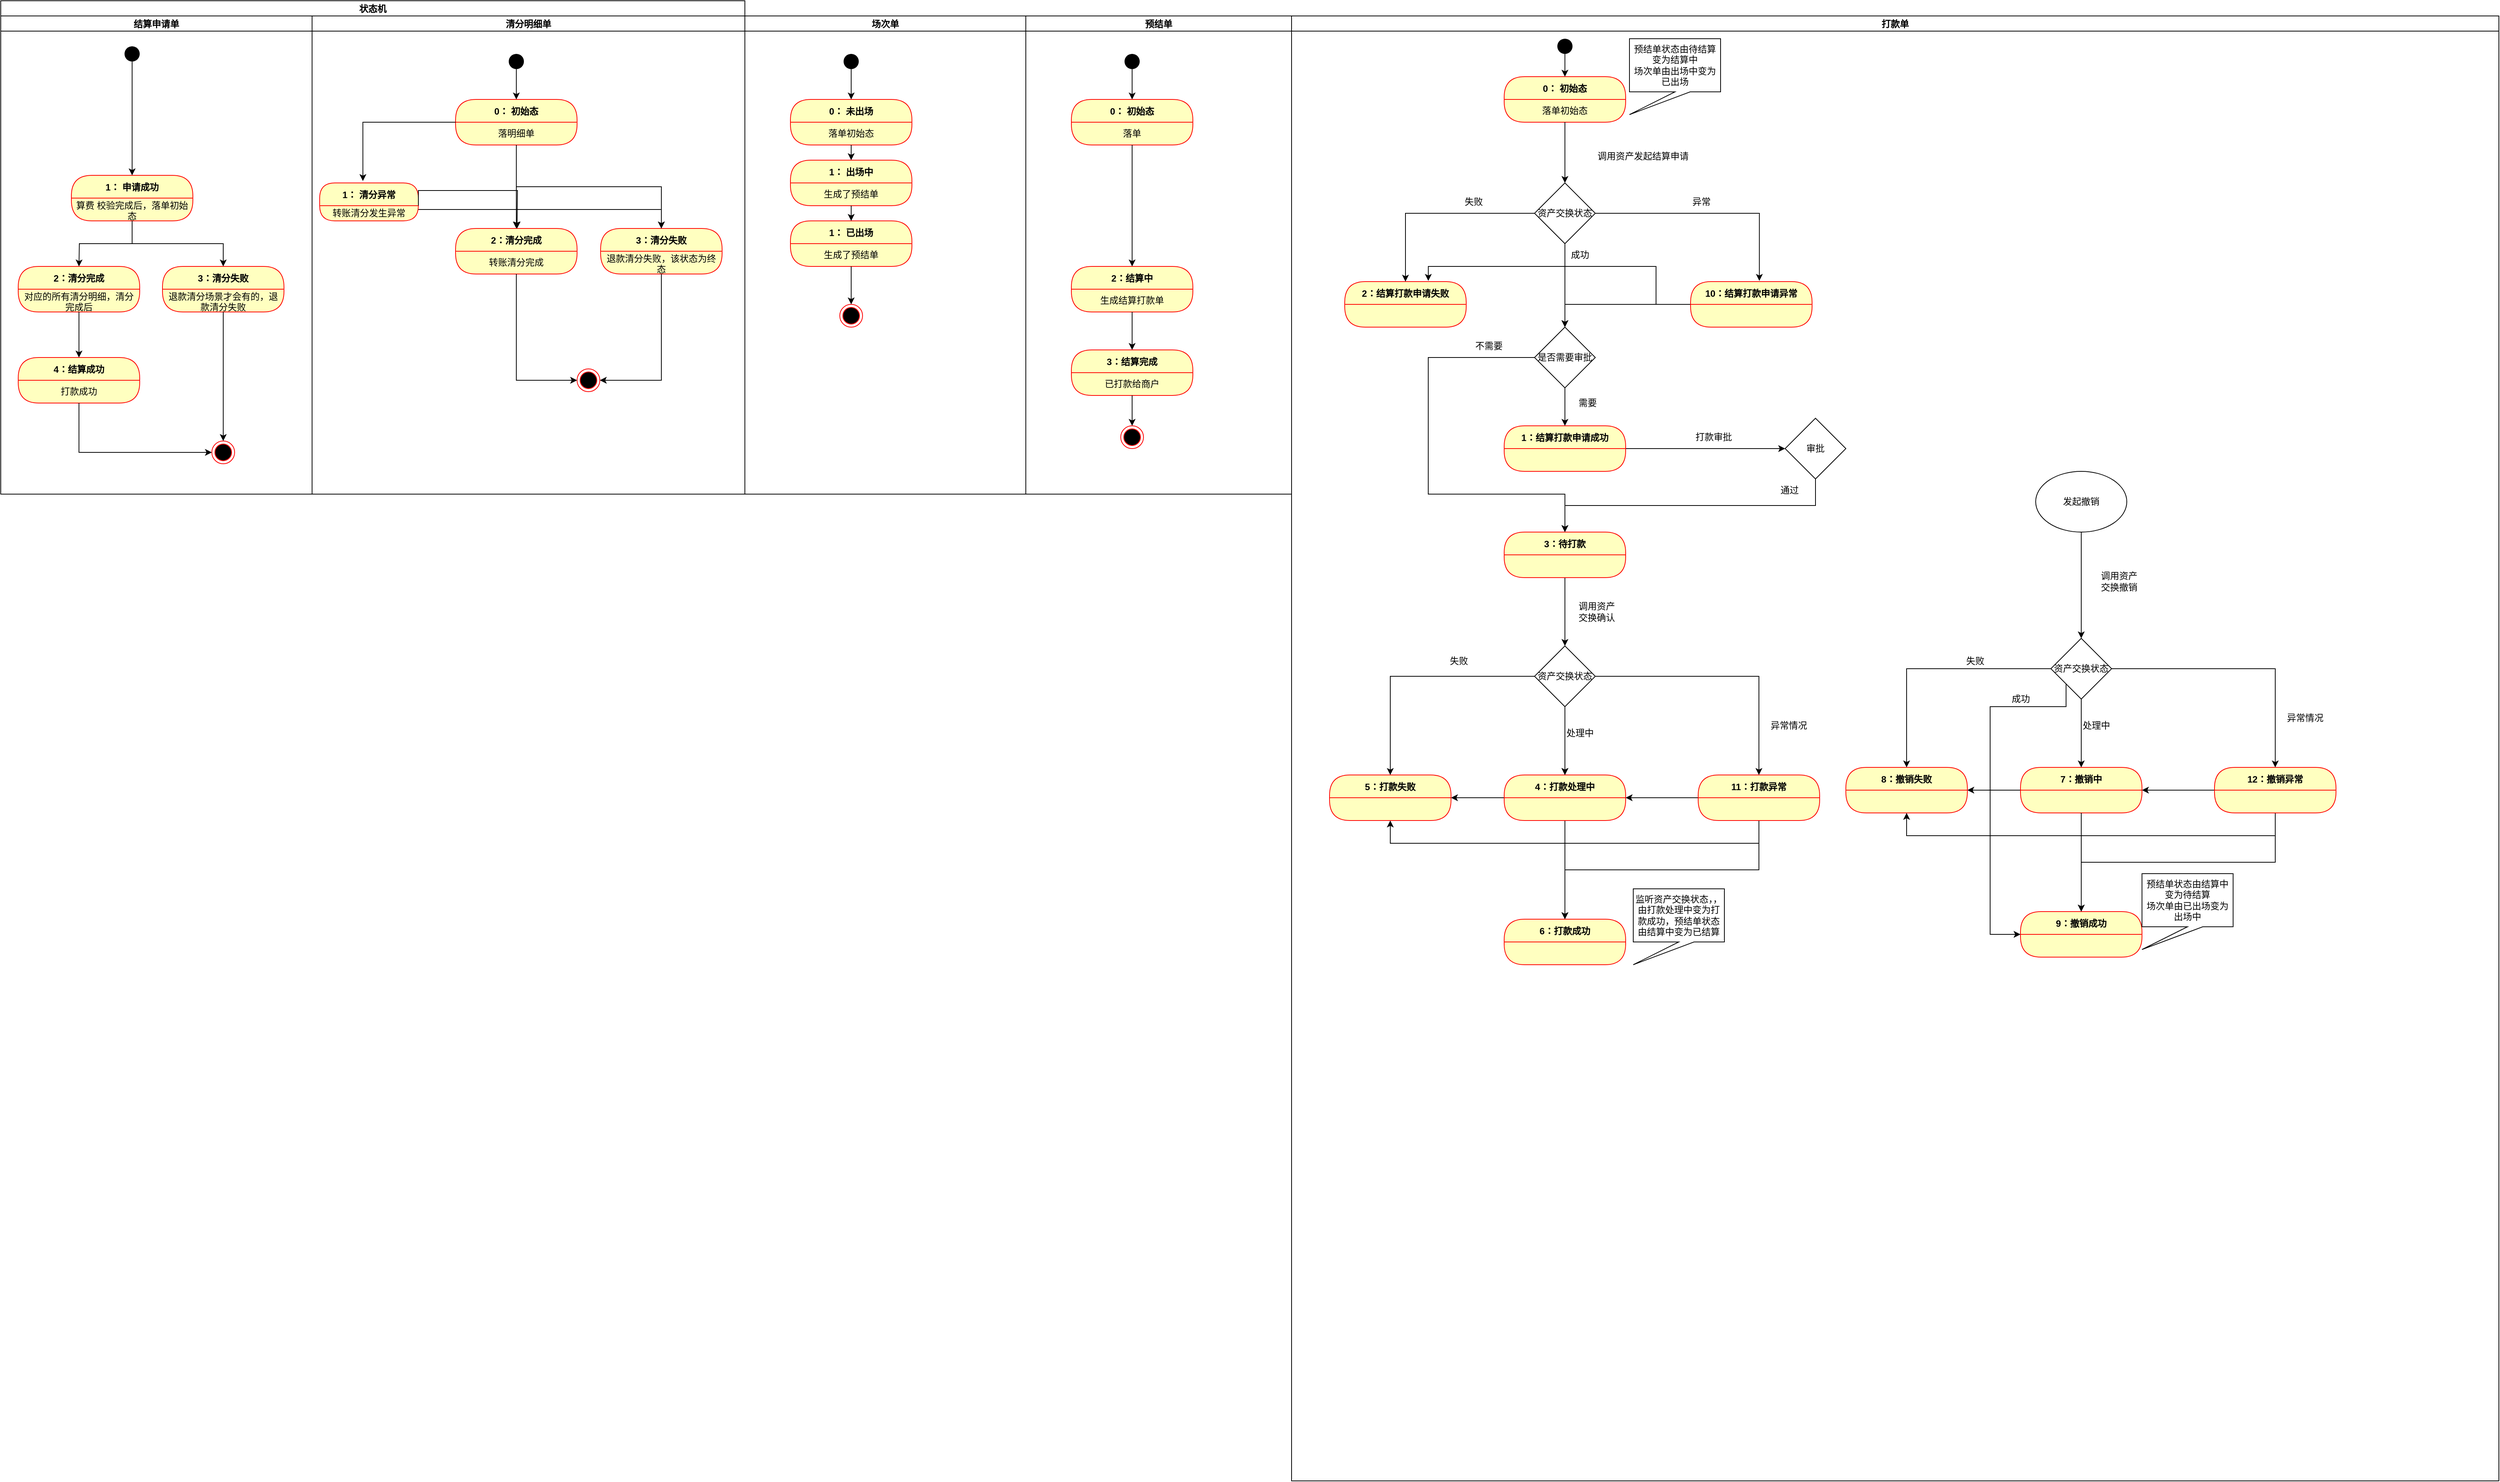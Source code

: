 <mxfile version="15.9.6" type="github">
  <diagram id="C5RBs43oDa-KdzZeNtuy" name="Page-1">
    <mxGraphModel dx="1662" dy="796" grid="1" gridSize="10" guides="1" tooltips="1" connect="1" arrows="1" fold="1" page="1" pageScale="1" pageWidth="827" pageHeight="1169" math="0" shadow="0">
      <root>
        <mxCell id="WIyWlLk6GJQsqaUBKTNV-0" />
        <mxCell id="WIyWlLk6GJQsqaUBKTNV-1" parent="WIyWlLk6GJQsqaUBKTNV-0" />
        <mxCell id="9godZGXGINCwYg5NOnyd-0" value="状态机" style="swimlane;childLayout=stackLayout;resizeParent=1;resizeParentMax=0;startSize=20;flipH=1;" parent="WIyWlLk6GJQsqaUBKTNV-1" vertex="1">
          <mxGeometry x="30" y="40" width="980" height="650" as="geometry" />
        </mxCell>
        <mxCell id="9godZGXGINCwYg5NOnyd-1" value="结算申请单" style="swimlane;startSize=20;" parent="9godZGXGINCwYg5NOnyd-0" vertex="1">
          <mxGeometry y="20" width="410" height="630" as="geometry" />
        </mxCell>
        <mxCell id="9godZGXGINCwYg5NOnyd-2" value="" style="ellipse;fillColor=#000000;strokeColor=none;" parent="9godZGXGINCwYg5NOnyd-1" vertex="1">
          <mxGeometry x="163" y="40" width="20" height="20" as="geometry" />
        </mxCell>
        <mxCell id="9godZGXGINCwYg5NOnyd-21" value="2：清分完成" style="swimlane;fontStyle=1;align=center;verticalAlign=middle;childLayout=stackLayout;horizontal=1;startSize=30;horizontalStack=0;resizeParent=0;resizeLast=1;container=0;fontColor=#000000;collapsible=0;rounded=1;arcSize=30;strokeColor=#ff0000;fillColor=#ffffc0;swimlaneFillColor=#ffffc0;dropTarget=0;" parent="9godZGXGINCwYg5NOnyd-1" vertex="1">
          <mxGeometry x="23" y="330" width="160" height="60" as="geometry" />
        </mxCell>
        <mxCell id="9godZGXGINCwYg5NOnyd-22" value="对应的所有清分明细，清分完成后" style="text;html=1;strokeColor=none;fillColor=none;align=center;verticalAlign=middle;spacingLeft=4;spacingRight=4;whiteSpace=wrap;overflow=hidden;rotatable=0;fontColor=#000000;" parent="9godZGXGINCwYg5NOnyd-21" vertex="1">
          <mxGeometry y="30" width="160" height="30" as="geometry" />
        </mxCell>
        <mxCell id="9godZGXGINCwYg5NOnyd-23" value="3：清分失败" style="swimlane;fontStyle=1;align=center;verticalAlign=middle;childLayout=stackLayout;horizontal=1;startSize=30;horizontalStack=0;resizeParent=0;resizeLast=1;container=0;fontColor=#000000;collapsible=0;rounded=1;arcSize=30;strokeColor=#ff0000;fillColor=#ffffc0;swimlaneFillColor=#ffffc0;dropTarget=0;" parent="9godZGXGINCwYg5NOnyd-1" vertex="1">
          <mxGeometry x="213" y="330" width="160" height="60" as="geometry" />
        </mxCell>
        <mxCell id="9godZGXGINCwYg5NOnyd-24" value="退款清分场景才会有的，退款清分失败" style="text;html=1;strokeColor=none;fillColor=none;align=center;verticalAlign=middle;spacingLeft=4;spacingRight=4;whiteSpace=wrap;overflow=hidden;rotatable=0;fontColor=#000000;" parent="9godZGXGINCwYg5NOnyd-23" vertex="1">
          <mxGeometry y="30" width="160" height="30" as="geometry" />
        </mxCell>
        <mxCell id="9godZGXGINCwYg5NOnyd-120" value="4：结算成功" style="swimlane;fontStyle=1;align=center;verticalAlign=middle;childLayout=stackLayout;horizontal=1;startSize=30;horizontalStack=0;resizeParent=0;resizeLast=1;container=0;fontColor=#000000;collapsible=0;rounded=1;arcSize=30;strokeColor=#ff0000;fillColor=#ffffc0;swimlaneFillColor=#ffffc0;dropTarget=0;" parent="9godZGXGINCwYg5NOnyd-1" vertex="1">
          <mxGeometry x="23" y="450" width="160" height="60" as="geometry" />
        </mxCell>
        <mxCell id="9godZGXGINCwYg5NOnyd-121" value="打款成功" style="text;html=1;strokeColor=none;fillColor=none;align=center;verticalAlign=middle;spacingLeft=4;spacingRight=4;whiteSpace=wrap;overflow=hidden;rotatable=0;fontColor=#000000;" parent="9godZGXGINCwYg5NOnyd-120" vertex="1">
          <mxGeometry y="30" width="160" height="30" as="geometry" />
        </mxCell>
        <mxCell id="9godZGXGINCwYg5NOnyd-122" style="edgeStyle=orthogonalEdgeStyle;rounded=0;orthogonalLoop=1;jettySize=auto;html=1;exitX=0.5;exitY=1;exitDx=0;exitDy=0;" parent="9godZGXGINCwYg5NOnyd-1" source="9godZGXGINCwYg5NOnyd-22" target="9godZGXGINCwYg5NOnyd-120" edge="1">
          <mxGeometry relative="1" as="geometry" />
        </mxCell>
        <mxCell id="JepZI6qPRmWvE8bCLH6A-1" value="" style="ellipse;html=1;shape=endState;fillColor=#000000;strokeColor=#ff0000;" parent="9godZGXGINCwYg5NOnyd-1" vertex="1">
          <mxGeometry x="278" y="560" width="30" height="30" as="geometry" />
        </mxCell>
        <mxCell id="JepZI6qPRmWvE8bCLH6A-19" style="edgeStyle=orthogonalEdgeStyle;rounded=0;orthogonalLoop=1;jettySize=auto;html=1;exitX=0.5;exitY=1;exitDx=0;exitDy=0;entryX=0;entryY=0.5;entryDx=0;entryDy=0;" parent="9godZGXGINCwYg5NOnyd-1" source="9godZGXGINCwYg5NOnyd-121" target="JepZI6qPRmWvE8bCLH6A-1" edge="1">
          <mxGeometry relative="1" as="geometry">
            <mxPoint x="103" y="580" as="targetPoint" />
          </mxGeometry>
        </mxCell>
        <mxCell id="9godZGXGINCwYg5NOnyd-4" value="清分明细单" style="swimlane;startSize=20;" parent="9godZGXGINCwYg5NOnyd-0" vertex="1">
          <mxGeometry x="410" y="20" width="570" height="630" as="geometry" />
        </mxCell>
        <mxCell id="9godZGXGINCwYg5NOnyd-30" value="" style="ellipse;fillColor=#000000;strokeColor=none;" parent="9godZGXGINCwYg5NOnyd-4" vertex="1">
          <mxGeometry x="259" y="50" width="20" height="20" as="geometry" />
        </mxCell>
        <mxCell id="9godZGXGINCwYg5NOnyd-31" value="0： 初始态" style="swimlane;fontStyle=1;align=center;verticalAlign=middle;childLayout=stackLayout;horizontal=1;startSize=30;horizontalStack=0;resizeParent=0;resizeLast=1;container=0;fontColor=#000000;collapsible=0;rounded=1;arcSize=30;strokeColor=#ff0000;fillColor=#ffffc0;swimlaneFillColor=#ffffc0;dropTarget=0;" parent="9godZGXGINCwYg5NOnyd-4" vertex="1">
          <mxGeometry x="189" y="110" width="160" height="60" as="geometry" />
        </mxCell>
        <mxCell id="9godZGXGINCwYg5NOnyd-32" value="落明细单" style="text;html=1;strokeColor=none;fillColor=none;align=center;verticalAlign=middle;spacingLeft=4;spacingRight=4;whiteSpace=wrap;overflow=hidden;rotatable=0;fontColor=#000000;" parent="9godZGXGINCwYg5NOnyd-31" vertex="1">
          <mxGeometry y="30" width="160" height="30" as="geometry" />
        </mxCell>
        <mxCell id="9godZGXGINCwYg5NOnyd-29" style="edgeStyle=orthogonalEdgeStyle;rounded=0;orthogonalLoop=1;jettySize=auto;html=1;exitX=0.5;exitY=1;exitDx=0;exitDy=0;entryX=0.5;entryY=0;entryDx=0;entryDy=0;" parent="9godZGXGINCwYg5NOnyd-4" source="9godZGXGINCwYg5NOnyd-30" target="9godZGXGINCwYg5NOnyd-31" edge="1">
          <mxGeometry relative="1" as="geometry" />
        </mxCell>
        <mxCell id="9godZGXGINCwYg5NOnyd-33" value="2：清分完成" style="swimlane;fontStyle=1;align=center;verticalAlign=middle;childLayout=stackLayout;horizontal=1;startSize=30;horizontalStack=0;resizeParent=0;resizeLast=1;container=0;fontColor=#000000;collapsible=0;rounded=1;arcSize=30;strokeColor=#ff0000;fillColor=#ffffc0;swimlaneFillColor=#ffffc0;dropTarget=0;" parent="9godZGXGINCwYg5NOnyd-4" vertex="1">
          <mxGeometry x="189" y="280" width="160" height="60" as="geometry" />
        </mxCell>
        <mxCell id="9godZGXGINCwYg5NOnyd-34" value="转账清分完成" style="text;html=1;strokeColor=none;fillColor=none;align=center;verticalAlign=middle;spacingLeft=4;spacingRight=4;whiteSpace=wrap;overflow=hidden;rotatable=0;fontColor=#000000;" parent="9godZGXGINCwYg5NOnyd-33" vertex="1">
          <mxGeometry y="30" width="160" height="30" as="geometry" />
        </mxCell>
        <mxCell id="9godZGXGINCwYg5NOnyd-35" value="3：清分失败" style="swimlane;fontStyle=1;align=center;verticalAlign=middle;childLayout=stackLayout;horizontal=1;startSize=30;horizontalStack=0;resizeParent=0;resizeLast=1;container=0;fontColor=#000000;collapsible=0;rounded=1;arcSize=30;strokeColor=#ff0000;fillColor=#ffffc0;swimlaneFillColor=#ffffc0;dropTarget=0;" parent="9godZGXGINCwYg5NOnyd-4" vertex="1">
          <mxGeometry x="380" y="280" width="160" height="60" as="geometry" />
        </mxCell>
        <mxCell id="9godZGXGINCwYg5NOnyd-36" value="退款清分失败，该状态为终态" style="text;html=1;strokeColor=none;fillColor=none;align=center;verticalAlign=middle;spacingLeft=4;spacingRight=4;whiteSpace=wrap;overflow=hidden;rotatable=0;fontColor=#000000;" parent="9godZGXGINCwYg5NOnyd-35" vertex="1">
          <mxGeometry y="30" width="160" height="30" as="geometry" />
        </mxCell>
        <mxCell id="9godZGXGINCwYg5NOnyd-38" value="1： 清分异常" style="swimlane;fontStyle=1;align=center;verticalAlign=middle;childLayout=stackLayout;horizontal=1;startSize=30;horizontalStack=0;resizeParent=0;resizeLast=1;container=0;fontColor=#000000;collapsible=0;rounded=1;arcSize=30;strokeColor=#ff0000;fillColor=#ffffc0;swimlaneFillColor=#ffffc0;dropTarget=0;" parent="9godZGXGINCwYg5NOnyd-4" vertex="1">
          <mxGeometry x="10" y="220" width="130" height="50" as="geometry" />
        </mxCell>
        <mxCell id="9godZGXGINCwYg5NOnyd-39" value="转账清分发生异常" style="text;html=1;strokeColor=none;fillColor=none;align=center;verticalAlign=middle;spacingLeft=4;spacingRight=4;whiteSpace=wrap;overflow=hidden;rotatable=0;fontColor=#000000;" parent="9godZGXGINCwYg5NOnyd-38" vertex="1">
          <mxGeometry y="30" width="130" height="20" as="geometry" />
        </mxCell>
        <mxCell id="JepZI6qPRmWvE8bCLH6A-5" value="" style="ellipse;html=1;shape=endState;fillColor=#000000;strokeColor=#ff0000;" parent="9godZGXGINCwYg5NOnyd-4" vertex="1">
          <mxGeometry x="349" y="465" width="30" height="30" as="geometry" />
        </mxCell>
        <mxCell id="JepZI6qPRmWvE8bCLH6A-21" style="edgeStyle=orthogonalEdgeStyle;rounded=0;orthogonalLoop=1;jettySize=auto;html=1;exitX=0;exitY=0.5;exitDx=0;exitDy=0;entryX=0.438;entryY=-0.05;entryDx=0;entryDy=0;entryPerimeter=0;" parent="9godZGXGINCwYg5NOnyd-4" source="9godZGXGINCwYg5NOnyd-31" target="9godZGXGINCwYg5NOnyd-38" edge="1">
          <mxGeometry relative="1" as="geometry">
            <mxPoint x="100" y="140" as="targetPoint" />
          </mxGeometry>
        </mxCell>
        <mxCell id="JepZI6qPRmWvE8bCLH6A-22" style="edgeStyle=orthogonalEdgeStyle;rounded=0;orthogonalLoop=1;jettySize=auto;html=1;exitX=0.5;exitY=1;exitDx=0;exitDy=0;entryX=0.5;entryY=0;entryDx=0;entryDy=0;" parent="9godZGXGINCwYg5NOnyd-4" source="9godZGXGINCwYg5NOnyd-32" target="9godZGXGINCwYg5NOnyd-33" edge="1">
          <mxGeometry relative="1" as="geometry" />
        </mxCell>
        <mxCell id="JepZI6qPRmWvE8bCLH6A-25" style="edgeStyle=orthogonalEdgeStyle;rounded=0;orthogonalLoop=1;jettySize=auto;html=1;exitX=0.5;exitY=1;exitDx=0;exitDy=0;entryX=0;entryY=0.5;entryDx=0;entryDy=0;" parent="9godZGXGINCwYg5NOnyd-4" source="9godZGXGINCwYg5NOnyd-34" target="JepZI6qPRmWvE8bCLH6A-5" edge="1">
          <mxGeometry relative="1" as="geometry">
            <mxPoint x="269" y="490" as="targetPoint" />
          </mxGeometry>
        </mxCell>
        <mxCell id="JepZI6qPRmWvE8bCLH6A-26" style="edgeStyle=orthogonalEdgeStyle;rounded=0;orthogonalLoop=1;jettySize=auto;html=1;exitX=0.5;exitY=1;exitDx=0;exitDy=0;entryX=1;entryY=0.5;entryDx=0;entryDy=0;" parent="9godZGXGINCwYg5NOnyd-4" source="9godZGXGINCwYg5NOnyd-36" target="JepZI6qPRmWvE8bCLH6A-5" edge="1">
          <mxGeometry relative="1" as="geometry">
            <mxPoint x="460" y="480" as="targetPoint" />
          </mxGeometry>
        </mxCell>
        <mxCell id="JepZI6qPRmWvE8bCLH6A-28" style="edgeStyle=orthogonalEdgeStyle;rounded=0;orthogonalLoop=1;jettySize=auto;html=1;exitX=1;exitY=0.25;exitDx=0;exitDy=0;entryX=0.5;entryY=0;entryDx=0;entryDy=0;" parent="9godZGXGINCwYg5NOnyd-4" source="9godZGXGINCwYg5NOnyd-39" target="9godZGXGINCwYg5NOnyd-35" edge="1">
          <mxGeometry relative="1" as="geometry" />
        </mxCell>
        <mxCell id="JepZI6qPRmWvE8bCLH6A-30" style="edgeStyle=orthogonalEdgeStyle;rounded=0;orthogonalLoop=1;jettySize=auto;html=1;exitX=0.5;exitY=1;exitDx=0;exitDy=0;entryX=0.5;entryY=0;entryDx=0;entryDy=0;" parent="9godZGXGINCwYg5NOnyd-4" source="9godZGXGINCwYg5NOnyd-32" target="9godZGXGINCwYg5NOnyd-35" edge="1">
          <mxGeometry relative="1" as="geometry" />
        </mxCell>
        <mxCell id="9godZGXGINCwYg5NOnyd-19" value="1： 申请成功" style="swimlane;fontStyle=1;align=center;verticalAlign=middle;childLayout=stackLayout;horizontal=1;startSize=30;horizontalStack=0;resizeParent=0;resizeLast=1;container=0;fontColor=#000000;collapsible=0;rounded=1;arcSize=30;strokeColor=#ff0000;fillColor=#ffffc0;swimlaneFillColor=#ffffc0;dropTarget=0;" parent="WIyWlLk6GJQsqaUBKTNV-1" vertex="1">
          <mxGeometry x="123" y="270" width="160" height="60" as="geometry" />
        </mxCell>
        <mxCell id="9godZGXGINCwYg5NOnyd-20" value="算费 校验完成后，落单初始态" style="text;html=1;strokeColor=none;fillColor=none;align=center;verticalAlign=middle;spacingLeft=4;spacingRight=4;whiteSpace=wrap;overflow=hidden;rotatable=0;fontColor=#000000;" parent="9godZGXGINCwYg5NOnyd-19" vertex="1">
          <mxGeometry y="30" width="160" height="30" as="geometry" />
        </mxCell>
        <mxCell id="9godZGXGINCwYg5NOnyd-27" style="edgeStyle=orthogonalEdgeStyle;rounded=0;orthogonalLoop=1;jettySize=auto;html=1;exitX=0.5;exitY=1;exitDx=0;exitDy=0;entryX=0.5;entryY=0;entryDx=0;entryDy=0;" parent="WIyWlLk6GJQsqaUBKTNV-1" source="9godZGXGINCwYg5NOnyd-20" edge="1">
          <mxGeometry relative="1" as="geometry">
            <mxPoint x="133" y="390" as="targetPoint" />
          </mxGeometry>
        </mxCell>
        <mxCell id="9godZGXGINCwYg5NOnyd-88" style="edgeStyle=orthogonalEdgeStyle;rounded=0;orthogonalLoop=1;jettySize=auto;html=1;exitX=0.5;exitY=1;exitDx=0;exitDy=0;" parent="WIyWlLk6GJQsqaUBKTNV-1" source="9godZGXGINCwYg5NOnyd-20" target="9godZGXGINCwYg5NOnyd-23" edge="1">
          <mxGeometry relative="1" as="geometry" />
        </mxCell>
        <mxCell id="9godZGXGINCwYg5NOnyd-5" value="场次单" style="swimlane;startSize=20;" parent="WIyWlLk6GJQsqaUBKTNV-1" vertex="1">
          <mxGeometry x="1010" y="60" width="370" height="630" as="geometry" />
        </mxCell>
        <mxCell id="9godZGXGINCwYg5NOnyd-44" value="" style="ellipse;fillColor=#000000;strokeColor=none;" parent="9godZGXGINCwYg5NOnyd-5" vertex="1">
          <mxGeometry x="130" y="50" width="20" height="20" as="geometry" />
        </mxCell>
        <mxCell id="9godZGXGINCwYg5NOnyd-45" value="0： 未出场" style="swimlane;fontStyle=1;align=center;verticalAlign=middle;childLayout=stackLayout;horizontal=1;startSize=30;horizontalStack=0;resizeParent=0;resizeLast=1;container=0;fontColor=#000000;collapsible=0;rounded=1;arcSize=30;strokeColor=#ff0000;fillColor=#ffffc0;swimlaneFillColor=#ffffc0;dropTarget=0;" parent="9godZGXGINCwYg5NOnyd-5" vertex="1">
          <mxGeometry x="60" y="110" width="160" height="60" as="geometry" />
        </mxCell>
        <mxCell id="9godZGXGINCwYg5NOnyd-43" style="edgeStyle=orthogonalEdgeStyle;rounded=0;orthogonalLoop=1;jettySize=auto;html=1;exitX=0.5;exitY=1;exitDx=0;exitDy=0;entryX=0.5;entryY=0;entryDx=0;entryDy=0;" parent="9godZGXGINCwYg5NOnyd-5" source="9godZGXGINCwYg5NOnyd-44" target="9godZGXGINCwYg5NOnyd-45" edge="1">
          <mxGeometry relative="1" as="geometry" />
        </mxCell>
        <mxCell id="9godZGXGINCwYg5NOnyd-52" value="1： 已出场" style="swimlane;fontStyle=1;align=center;verticalAlign=middle;childLayout=stackLayout;horizontal=1;startSize=30;horizontalStack=0;resizeParent=0;resizeLast=1;container=0;fontColor=#000000;collapsible=0;rounded=1;arcSize=30;strokeColor=#ff0000;fillColor=#ffffc0;swimlaneFillColor=#ffffc0;dropTarget=0;" parent="9godZGXGINCwYg5NOnyd-5" vertex="1">
          <mxGeometry x="60" y="270" width="160" height="60" as="geometry" />
        </mxCell>
        <mxCell id="9godZGXGINCwYg5NOnyd-53" value="生成了预结单" style="text;html=1;strokeColor=none;fillColor=none;align=center;verticalAlign=middle;spacingLeft=4;spacingRight=4;whiteSpace=wrap;overflow=hidden;rotatable=0;fontColor=#000000;" parent="9godZGXGINCwYg5NOnyd-52" vertex="1">
          <mxGeometry y="30" width="160" height="30" as="geometry" />
        </mxCell>
        <mxCell id="o1LpcOGImPsOHty47s-X-2" style="edgeStyle=orthogonalEdgeStyle;rounded=0;orthogonalLoop=1;jettySize=auto;html=1;exitX=0.5;exitY=1;exitDx=0;exitDy=0;entryX=0.5;entryY=0;entryDx=0;entryDy=0;" parent="9godZGXGINCwYg5NOnyd-5" source="9godZGXGINCwYg5NOnyd-46" target="o1LpcOGImPsOHty47s-X-0" edge="1">
          <mxGeometry relative="1" as="geometry" />
        </mxCell>
        <mxCell id="9godZGXGINCwYg5NOnyd-46" value="落单初始态" style="text;html=1;strokeColor=none;fillColor=none;align=center;verticalAlign=middle;spacingLeft=4;spacingRight=4;whiteSpace=wrap;overflow=hidden;rotatable=0;fontColor=#000000;" parent="9godZGXGINCwYg5NOnyd-5" vertex="1">
          <mxGeometry x="60" y="140" width="160" height="30" as="geometry" />
        </mxCell>
        <mxCell id="JepZI6qPRmWvE8bCLH6A-13" value="" style="ellipse;html=1;shape=endState;fillColor=#000000;strokeColor=#ff0000;" parent="9godZGXGINCwYg5NOnyd-5" vertex="1">
          <mxGeometry x="125" y="380" width="30" height="30" as="geometry" />
        </mxCell>
        <mxCell id="JepZI6qPRmWvE8bCLH6A-14" style="edgeStyle=orthogonalEdgeStyle;rounded=0;orthogonalLoop=1;jettySize=auto;html=1;exitX=0.5;exitY=1;exitDx=0;exitDy=0;" parent="9godZGXGINCwYg5NOnyd-5" source="9godZGXGINCwYg5NOnyd-53" target="JepZI6qPRmWvE8bCLH6A-13" edge="1">
          <mxGeometry relative="1" as="geometry" />
        </mxCell>
        <mxCell id="o1LpcOGImPsOHty47s-X-0" value="1： 出场中" style="swimlane;fontStyle=1;align=center;verticalAlign=middle;childLayout=stackLayout;horizontal=1;startSize=30;horizontalStack=0;resizeParent=0;resizeLast=1;container=0;fontColor=#000000;collapsible=0;rounded=1;arcSize=30;strokeColor=#ff0000;fillColor=#ffffc0;swimlaneFillColor=#ffffc0;dropTarget=0;" parent="9godZGXGINCwYg5NOnyd-5" vertex="1">
          <mxGeometry x="60" y="190" width="160" height="60" as="geometry" />
        </mxCell>
        <mxCell id="o1LpcOGImPsOHty47s-X-1" value="生成了预结单" style="text;html=1;strokeColor=none;fillColor=none;align=center;verticalAlign=middle;spacingLeft=4;spacingRight=4;whiteSpace=wrap;overflow=hidden;rotatable=0;fontColor=#000000;" parent="o1LpcOGImPsOHty47s-X-0" vertex="1">
          <mxGeometry y="30" width="160" height="30" as="geometry" />
        </mxCell>
        <mxCell id="o1LpcOGImPsOHty47s-X-3" style="edgeStyle=orthogonalEdgeStyle;rounded=0;orthogonalLoop=1;jettySize=auto;html=1;exitX=0.5;exitY=1;exitDx=0;exitDy=0;entryX=0.5;entryY=0;entryDx=0;entryDy=0;" parent="9godZGXGINCwYg5NOnyd-5" source="o1LpcOGImPsOHty47s-X-1" target="9godZGXGINCwYg5NOnyd-52" edge="1">
          <mxGeometry relative="1" as="geometry" />
        </mxCell>
        <mxCell id="9godZGXGINCwYg5NOnyd-56" value="预结单" style="swimlane;startSize=20;" parent="WIyWlLk6GJQsqaUBKTNV-1" vertex="1">
          <mxGeometry x="1380" y="60" width="350" height="630" as="geometry" />
        </mxCell>
        <mxCell id="9godZGXGINCwYg5NOnyd-57" value="" style="ellipse;fillColor=#000000;strokeColor=none;" parent="9godZGXGINCwYg5NOnyd-56" vertex="1">
          <mxGeometry x="130" y="50" width="20" height="20" as="geometry" />
        </mxCell>
        <mxCell id="9godZGXGINCwYg5NOnyd-58" value="0： 初始态" style="swimlane;fontStyle=1;align=center;verticalAlign=middle;childLayout=stackLayout;horizontal=1;startSize=30;horizontalStack=0;resizeParent=0;resizeLast=1;container=0;fontColor=#000000;collapsible=0;rounded=1;arcSize=30;strokeColor=#ff0000;fillColor=#ffffc0;swimlaneFillColor=#ffffc0;dropTarget=0;" parent="9godZGXGINCwYg5NOnyd-56" vertex="1">
          <mxGeometry x="60" y="110" width="160" height="60" as="geometry" />
        </mxCell>
        <mxCell id="9godZGXGINCwYg5NOnyd-59" style="edgeStyle=orthogonalEdgeStyle;rounded=0;orthogonalLoop=1;jettySize=auto;html=1;exitX=0.5;exitY=1;exitDx=0;exitDy=0;entryX=0.5;entryY=0;entryDx=0;entryDy=0;" parent="9godZGXGINCwYg5NOnyd-56" source="9godZGXGINCwYg5NOnyd-57" target="9godZGXGINCwYg5NOnyd-58" edge="1">
          <mxGeometry relative="1" as="geometry" />
        </mxCell>
        <mxCell id="9godZGXGINCwYg5NOnyd-60" value="2：结算中" style="swimlane;fontStyle=1;align=center;verticalAlign=middle;childLayout=stackLayout;horizontal=1;startSize=30;horizontalStack=0;resizeParent=0;resizeLast=1;container=0;fontColor=#000000;collapsible=0;rounded=1;arcSize=30;strokeColor=#ff0000;fillColor=#ffffc0;swimlaneFillColor=#ffffc0;dropTarget=0;" parent="9godZGXGINCwYg5NOnyd-56" vertex="1">
          <mxGeometry x="60" y="330" width="160" height="60" as="geometry" />
        </mxCell>
        <mxCell id="9godZGXGINCwYg5NOnyd-61" value="生成结算打款单" style="text;html=1;strokeColor=none;fillColor=none;align=center;verticalAlign=middle;spacingLeft=4;spacingRight=4;whiteSpace=wrap;overflow=hidden;rotatable=0;fontColor=#000000;" parent="9godZGXGINCwYg5NOnyd-60" vertex="1">
          <mxGeometry y="30" width="160" height="30" as="geometry" />
        </mxCell>
        <mxCell id="9godZGXGINCwYg5NOnyd-64" style="edgeStyle=orthogonalEdgeStyle;rounded=0;orthogonalLoop=1;jettySize=auto;html=1;exitX=0.5;exitY=1;exitDx=0;exitDy=0;entryX=0.5;entryY=0;entryDx=0;entryDy=0;" parent="9godZGXGINCwYg5NOnyd-56" source="9godZGXGINCwYg5NOnyd-66" target="9godZGXGINCwYg5NOnyd-60" edge="1">
          <mxGeometry relative="1" as="geometry">
            <mxPoint x="140" y="220" as="targetPoint" />
          </mxGeometry>
        </mxCell>
        <mxCell id="9godZGXGINCwYg5NOnyd-66" value="落单" style="text;html=1;strokeColor=none;fillColor=none;align=center;verticalAlign=middle;spacingLeft=4;spacingRight=4;whiteSpace=wrap;overflow=hidden;rotatable=0;fontColor=#000000;" parent="9godZGXGINCwYg5NOnyd-56" vertex="1">
          <mxGeometry x="60" y="140" width="160" height="30" as="geometry" />
        </mxCell>
        <mxCell id="9godZGXGINCwYg5NOnyd-67" value="3：结算完成" style="swimlane;fontStyle=1;align=center;verticalAlign=middle;childLayout=stackLayout;horizontal=1;startSize=30;horizontalStack=0;resizeParent=0;resizeLast=1;container=0;fontColor=#000000;collapsible=0;rounded=1;arcSize=30;strokeColor=#ff0000;fillColor=#ffffc0;swimlaneFillColor=#ffffc0;dropTarget=0;" parent="9godZGXGINCwYg5NOnyd-56" vertex="1">
          <mxGeometry x="60" y="440" width="160" height="60" as="geometry" />
        </mxCell>
        <mxCell id="9godZGXGINCwYg5NOnyd-68" value="已打款给商户" style="text;html=1;strokeColor=none;fillColor=none;align=center;verticalAlign=middle;spacingLeft=4;spacingRight=4;whiteSpace=wrap;overflow=hidden;rotatable=0;fontColor=#000000;" parent="9godZGXGINCwYg5NOnyd-67" vertex="1">
          <mxGeometry y="30" width="160" height="30" as="geometry" />
        </mxCell>
        <mxCell id="9godZGXGINCwYg5NOnyd-69" style="edgeStyle=orthogonalEdgeStyle;rounded=0;orthogonalLoop=1;jettySize=auto;html=1;exitX=0.5;exitY=1;exitDx=0;exitDy=0;" parent="9godZGXGINCwYg5NOnyd-56" source="9godZGXGINCwYg5NOnyd-61" target="9godZGXGINCwYg5NOnyd-67" edge="1">
          <mxGeometry relative="1" as="geometry" />
        </mxCell>
        <mxCell id="JepZI6qPRmWvE8bCLH6A-16" value="" style="ellipse;html=1;shape=endState;fillColor=#000000;strokeColor=#ff0000;" parent="9godZGXGINCwYg5NOnyd-56" vertex="1">
          <mxGeometry x="125" y="540" width="30" height="30" as="geometry" />
        </mxCell>
        <mxCell id="JepZI6qPRmWvE8bCLH6A-17" style="edgeStyle=orthogonalEdgeStyle;rounded=0;orthogonalLoop=1;jettySize=auto;html=1;exitX=0.5;exitY=1;exitDx=0;exitDy=0;entryX=0.5;entryY=0;entryDx=0;entryDy=0;" parent="9godZGXGINCwYg5NOnyd-56" source="9godZGXGINCwYg5NOnyd-68" target="JepZI6qPRmWvE8bCLH6A-16" edge="1">
          <mxGeometry relative="1" as="geometry" />
        </mxCell>
        <mxCell id="JepZI6qPRmWvE8bCLH6A-20" style="edgeStyle=orthogonalEdgeStyle;rounded=0;orthogonalLoop=1;jettySize=auto;html=1;exitX=0.5;exitY=1;exitDx=0;exitDy=0;" parent="WIyWlLk6GJQsqaUBKTNV-1" source="9godZGXGINCwYg5NOnyd-24" edge="1">
          <mxGeometry relative="1" as="geometry">
            <mxPoint x="323" y="620" as="targetPoint" />
          </mxGeometry>
        </mxCell>
        <mxCell id="JepZI6qPRmWvE8bCLH6A-27" style="edgeStyle=orthogonalEdgeStyle;rounded=0;orthogonalLoop=1;jettySize=auto;html=1;exitX=1;exitY=0;exitDx=0;exitDy=0;" parent="WIyWlLk6GJQsqaUBKTNV-1" source="9godZGXGINCwYg5NOnyd-39" edge="1">
          <mxGeometry relative="1" as="geometry">
            <mxPoint x="710" y="340" as="targetPoint" />
          </mxGeometry>
        </mxCell>
        <mxCell id="Cto07y3O0XY3xtAVVBjB-0" style="edgeStyle=orthogonalEdgeStyle;rounded=0;orthogonalLoop=1;jettySize=auto;html=1;exitX=0.5;exitY=1;exitDx=0;exitDy=0;" parent="WIyWlLk6GJQsqaUBKTNV-1" source="9godZGXGINCwYg5NOnyd-2" target="9godZGXGINCwYg5NOnyd-19" edge="1">
          <mxGeometry relative="1" as="geometry" />
        </mxCell>
        <mxCell id="XI2NUk_kqbv8LEPc0osQ-0" value="打款单" style="swimlane;startSize=20;" vertex="1" parent="WIyWlLk6GJQsqaUBKTNV-1">
          <mxGeometry x="1730" y="60" width="1590" height="1930" as="geometry" />
        </mxCell>
        <mxCell id="XI2NUk_kqbv8LEPc0osQ-1" value="" style="ellipse;fillColor=#000000;strokeColor=none;" vertex="1" parent="XI2NUk_kqbv8LEPc0osQ-0">
          <mxGeometry x="350" y="30" width="20" height="20" as="geometry" />
        </mxCell>
        <mxCell id="XI2NUk_kqbv8LEPc0osQ-2" value="0： 初始态" style="swimlane;fontStyle=1;align=center;verticalAlign=middle;childLayout=stackLayout;horizontal=1;startSize=30;horizontalStack=0;resizeParent=0;resizeLast=1;container=0;fontColor=#000000;collapsible=0;rounded=1;arcSize=30;strokeColor=#ff0000;fillColor=#ffffc0;swimlaneFillColor=#ffffc0;dropTarget=0;" vertex="1" parent="XI2NUk_kqbv8LEPc0osQ-0">
          <mxGeometry x="280" y="80" width="160" height="60" as="geometry" />
        </mxCell>
        <mxCell id="XI2NUk_kqbv8LEPc0osQ-3" style="edgeStyle=orthogonalEdgeStyle;rounded=0;orthogonalLoop=1;jettySize=auto;html=1;exitX=0.5;exitY=1;exitDx=0;exitDy=0;entryX=0.5;entryY=0;entryDx=0;entryDy=0;" edge="1" parent="XI2NUk_kqbv8LEPc0osQ-0" source="XI2NUk_kqbv8LEPc0osQ-1" target="XI2NUk_kqbv8LEPc0osQ-2">
          <mxGeometry relative="1" as="geometry" />
        </mxCell>
        <mxCell id="XI2NUk_kqbv8LEPc0osQ-4" style="edgeStyle=orthogonalEdgeStyle;rounded=0;orthogonalLoop=1;jettySize=auto;html=1;exitX=0.5;exitY=1;exitDx=0;exitDy=0;" edge="1" parent="XI2NUk_kqbv8LEPc0osQ-0" source="XI2NUk_kqbv8LEPc0osQ-5" target="XI2NUk_kqbv8LEPc0osQ-16">
          <mxGeometry relative="1" as="geometry" />
        </mxCell>
        <mxCell id="XI2NUk_kqbv8LEPc0osQ-5" value="落单初始态" style="text;html=1;strokeColor=none;fillColor=none;align=center;verticalAlign=middle;spacingLeft=4;spacingRight=4;whiteSpace=wrap;overflow=hidden;rotatable=0;fontColor=#000000;" vertex="1" parent="XI2NUk_kqbv8LEPc0osQ-0">
          <mxGeometry x="280" y="110" width="160" height="30" as="geometry" />
        </mxCell>
        <mxCell id="XI2NUk_kqbv8LEPc0osQ-6" style="edgeStyle=orthogonalEdgeStyle;rounded=0;orthogonalLoop=1;jettySize=auto;html=1;" edge="1" parent="XI2NUk_kqbv8LEPc0osQ-0" source="XI2NUk_kqbv8LEPc0osQ-7">
          <mxGeometry relative="1" as="geometry">
            <mxPoint x="650" y="570" as="targetPoint" />
          </mxGeometry>
        </mxCell>
        <mxCell id="XI2NUk_kqbv8LEPc0osQ-7" value="1：结算打款申请成功" style="swimlane;fontStyle=1;align=center;verticalAlign=middle;childLayout=stackLayout;horizontal=1;startSize=30;horizontalStack=0;resizeParent=0;resizeLast=1;container=0;fontColor=#000000;collapsible=0;rounded=1;arcSize=30;strokeColor=#ff0000;fillColor=#ffffc0;swimlaneFillColor=#ffffc0;dropTarget=0;" vertex="1" parent="XI2NUk_kqbv8LEPc0osQ-0">
          <mxGeometry x="280" y="540" width="160" height="60" as="geometry" />
        </mxCell>
        <mxCell id="XI2NUk_kqbv8LEPc0osQ-8" value="调用资产发起结算申请" style="text;html=1;strokeColor=none;fillColor=none;align=center;verticalAlign=middle;spacingLeft=4;spacingRight=4;whiteSpace=wrap;overflow=hidden;rotatable=0;fontColor=#000000;" vertex="1" parent="XI2NUk_kqbv8LEPc0osQ-0">
          <mxGeometry x="390" y="170" width="145.5" height="30" as="geometry" />
        </mxCell>
        <mxCell id="XI2NUk_kqbv8LEPc0osQ-9" value="2：结算打款申请失败" style="swimlane;fontStyle=1;align=center;verticalAlign=middle;childLayout=stackLayout;horizontal=1;startSize=30;horizontalStack=0;resizeParent=0;resizeLast=1;container=0;fontColor=#000000;collapsible=0;rounded=1;arcSize=30;strokeColor=#ff0000;fillColor=#ffffc0;swimlaneFillColor=#ffffc0;dropTarget=0;" vertex="1" parent="XI2NUk_kqbv8LEPc0osQ-0">
          <mxGeometry x="70" y="350" width="160" height="60" as="geometry" />
        </mxCell>
        <mxCell id="XI2NUk_kqbv8LEPc0osQ-10" style="edgeStyle=orthogonalEdgeStyle;rounded=0;orthogonalLoop=1;jettySize=auto;html=1;entryX=0.688;entryY=-0.017;entryDx=0;entryDy=0;entryPerimeter=0;" edge="1" parent="XI2NUk_kqbv8LEPc0osQ-0" source="XI2NUk_kqbv8LEPc0osQ-12" target="XI2NUk_kqbv8LEPc0osQ-9">
          <mxGeometry relative="1" as="geometry">
            <Array as="points">
              <mxPoint x="480" y="380" />
              <mxPoint x="480" y="330" />
              <mxPoint x="180" y="330" />
            </Array>
          </mxGeometry>
        </mxCell>
        <mxCell id="XI2NUk_kqbv8LEPc0osQ-11" style="edgeStyle=orthogonalEdgeStyle;rounded=0;orthogonalLoop=1;jettySize=auto;html=1;entryX=0.5;entryY=0;entryDx=0;entryDy=0;" edge="1" parent="XI2NUk_kqbv8LEPc0osQ-0" source="XI2NUk_kqbv8LEPc0osQ-12" target="XI2NUk_kqbv8LEPc0osQ-19">
          <mxGeometry relative="1" as="geometry" />
        </mxCell>
        <mxCell id="XI2NUk_kqbv8LEPc0osQ-12" value="10：结算打款申请异常" style="swimlane;fontStyle=1;align=center;verticalAlign=middle;childLayout=stackLayout;horizontal=1;startSize=30;horizontalStack=0;resizeParent=0;resizeLast=1;container=0;fontColor=#000000;collapsible=0;rounded=1;arcSize=30;strokeColor=#ff0000;fillColor=#ffffc0;swimlaneFillColor=#ffffc0;dropTarget=0;" vertex="1" parent="XI2NUk_kqbv8LEPc0osQ-0">
          <mxGeometry x="525.5" y="350" width="160" height="60" as="geometry" />
        </mxCell>
        <mxCell id="XI2NUk_kqbv8LEPc0osQ-13" style="edgeStyle=orthogonalEdgeStyle;rounded=0;orthogonalLoop=1;jettySize=auto;html=1;exitX=0;exitY=0.5;exitDx=0;exitDy=0;" edge="1" parent="XI2NUk_kqbv8LEPc0osQ-0" source="XI2NUk_kqbv8LEPc0osQ-16" target="XI2NUk_kqbv8LEPc0osQ-9">
          <mxGeometry relative="1" as="geometry" />
        </mxCell>
        <mxCell id="XI2NUk_kqbv8LEPc0osQ-14" style="edgeStyle=orthogonalEdgeStyle;rounded=0;orthogonalLoop=1;jettySize=auto;html=1;exitX=1;exitY=0.5;exitDx=0;exitDy=0;entryX=0.566;entryY=-0.017;entryDx=0;entryDy=0;entryPerimeter=0;" edge="1" parent="XI2NUk_kqbv8LEPc0osQ-0" source="XI2NUk_kqbv8LEPc0osQ-16" target="XI2NUk_kqbv8LEPc0osQ-12">
          <mxGeometry relative="1" as="geometry" />
        </mxCell>
        <mxCell id="XI2NUk_kqbv8LEPc0osQ-15" style="edgeStyle=orthogonalEdgeStyle;rounded=0;orthogonalLoop=1;jettySize=auto;html=1;entryX=0.5;entryY=0;entryDx=0;entryDy=0;" edge="1" parent="XI2NUk_kqbv8LEPc0osQ-0" source="XI2NUk_kqbv8LEPc0osQ-16" target="XI2NUk_kqbv8LEPc0osQ-19">
          <mxGeometry relative="1" as="geometry" />
        </mxCell>
        <mxCell id="XI2NUk_kqbv8LEPc0osQ-16" value="资产交换状态" style="rhombus;whiteSpace=wrap;html=1;" vertex="1" parent="XI2NUk_kqbv8LEPc0osQ-0">
          <mxGeometry x="320" y="220" width="80" height="80" as="geometry" />
        </mxCell>
        <mxCell id="XI2NUk_kqbv8LEPc0osQ-17" style="edgeStyle=orthogonalEdgeStyle;rounded=0;orthogonalLoop=1;jettySize=auto;html=1;entryX=0.5;entryY=0;entryDx=0;entryDy=0;" edge="1" parent="XI2NUk_kqbv8LEPc0osQ-0" source="XI2NUk_kqbv8LEPc0osQ-19" target="XI2NUk_kqbv8LEPc0osQ-7">
          <mxGeometry relative="1" as="geometry" />
        </mxCell>
        <mxCell id="XI2NUk_kqbv8LEPc0osQ-18" style="edgeStyle=orthogonalEdgeStyle;rounded=0;orthogonalLoop=1;jettySize=auto;html=1;exitX=1;exitY=0.5;exitDx=0;exitDy=0;" edge="1" parent="XI2NUk_kqbv8LEPc0osQ-0" source="XI2NUk_kqbv8LEPc0osQ-19" target="XI2NUk_kqbv8LEPc0osQ-21">
          <mxGeometry relative="1" as="geometry">
            <Array as="points">
              <mxPoint x="180" y="450" />
              <mxPoint x="180" y="630" />
              <mxPoint x="360" y="630" />
            </Array>
          </mxGeometry>
        </mxCell>
        <mxCell id="XI2NUk_kqbv8LEPc0osQ-19" value="是否需要审批" style="rhombus;whiteSpace=wrap;html=1;" vertex="1" parent="XI2NUk_kqbv8LEPc0osQ-0">
          <mxGeometry x="320" y="410" width="80" height="80" as="geometry" />
        </mxCell>
        <mxCell id="XI2NUk_kqbv8LEPc0osQ-20" style="edgeStyle=orthogonalEdgeStyle;rounded=0;orthogonalLoop=1;jettySize=auto;html=1;exitX=0.5;exitY=1;exitDx=0;exitDy=0;" edge="1" parent="XI2NUk_kqbv8LEPc0osQ-0" source="XI2NUk_kqbv8LEPc0osQ-21" target="XI2NUk_kqbv8LEPc0osQ-35">
          <mxGeometry relative="1" as="geometry" />
        </mxCell>
        <mxCell id="XI2NUk_kqbv8LEPc0osQ-21" value="3：待打款" style="swimlane;fontStyle=1;align=center;verticalAlign=middle;childLayout=stackLayout;horizontal=1;startSize=30;horizontalStack=0;resizeParent=0;resizeLast=1;container=0;fontColor=#000000;collapsible=0;rounded=1;arcSize=30;strokeColor=#ff0000;fillColor=#ffffc0;swimlaneFillColor=#ffffc0;dropTarget=0;" vertex="1" parent="XI2NUk_kqbv8LEPc0osQ-0">
          <mxGeometry x="280" y="680" width="160" height="60" as="geometry" />
        </mxCell>
        <mxCell id="XI2NUk_kqbv8LEPc0osQ-22" style="edgeStyle=orthogonalEdgeStyle;rounded=0;orthogonalLoop=1;jettySize=auto;html=1;exitX=0.5;exitY=1;exitDx=0;exitDy=0;" edge="1" parent="XI2NUk_kqbv8LEPc0osQ-0" source="XI2NUk_kqbv8LEPc0osQ-24" target="XI2NUk_kqbv8LEPc0osQ-26">
          <mxGeometry relative="1" as="geometry" />
        </mxCell>
        <mxCell id="XI2NUk_kqbv8LEPc0osQ-23" style="edgeStyle=orthogonalEdgeStyle;rounded=0;orthogonalLoop=1;jettySize=auto;html=1;exitX=0;exitY=0.5;exitDx=0;exitDy=0;entryX=1;entryY=0.5;entryDx=0;entryDy=0;" edge="1" parent="XI2NUk_kqbv8LEPc0osQ-0" source="XI2NUk_kqbv8LEPc0osQ-24" target="XI2NUk_kqbv8LEPc0osQ-25">
          <mxGeometry relative="1" as="geometry" />
        </mxCell>
        <mxCell id="XI2NUk_kqbv8LEPc0osQ-24" value="4：打款处理中" style="swimlane;fontStyle=1;align=center;verticalAlign=middle;childLayout=stackLayout;horizontal=1;startSize=30;horizontalStack=0;resizeParent=0;resizeLast=1;container=0;fontColor=#000000;collapsible=0;rounded=1;arcSize=30;strokeColor=#ff0000;fillColor=#ffffc0;swimlaneFillColor=#ffffc0;dropTarget=0;" vertex="1" parent="XI2NUk_kqbv8LEPc0osQ-0">
          <mxGeometry x="280" y="1000" width="160" height="60" as="geometry" />
        </mxCell>
        <mxCell id="XI2NUk_kqbv8LEPc0osQ-25" value="5：打款失败" style="swimlane;fontStyle=1;align=center;verticalAlign=middle;childLayout=stackLayout;horizontal=1;startSize=30;horizontalStack=0;resizeParent=0;resizeLast=1;container=0;fontColor=#000000;collapsible=0;rounded=1;arcSize=30;strokeColor=#ff0000;fillColor=#ffffc0;swimlaneFillColor=#ffffc0;dropTarget=0;" vertex="1" parent="XI2NUk_kqbv8LEPc0osQ-0">
          <mxGeometry x="50" y="1000" width="160" height="60" as="geometry" />
        </mxCell>
        <mxCell id="XI2NUk_kqbv8LEPc0osQ-26" value="6：打款成功" style="swimlane;fontStyle=1;align=center;verticalAlign=middle;childLayout=stackLayout;horizontal=1;startSize=30;horizontalStack=0;resizeParent=0;resizeLast=1;container=0;fontColor=#000000;collapsible=0;rounded=1;arcSize=30;strokeColor=#ff0000;fillColor=#ffffc0;swimlaneFillColor=#ffffc0;dropTarget=0;" vertex="1" parent="XI2NUk_kqbv8LEPc0osQ-0">
          <mxGeometry x="280" y="1190" width="160" height="60" as="geometry" />
        </mxCell>
        <mxCell id="XI2NUk_kqbv8LEPc0osQ-27" style="edgeStyle=orthogonalEdgeStyle;rounded=0;orthogonalLoop=1;jettySize=auto;html=1;exitX=0.5;exitY=1;exitDx=0;exitDy=0;entryX=0.5;entryY=0;entryDx=0;entryDy=0;" edge="1" parent="XI2NUk_kqbv8LEPc0osQ-0" source="XI2NUk_kqbv8LEPc0osQ-30" target="XI2NUk_kqbv8LEPc0osQ-26">
          <mxGeometry relative="1" as="geometry" />
        </mxCell>
        <mxCell id="XI2NUk_kqbv8LEPc0osQ-28" style="edgeStyle=orthogonalEdgeStyle;rounded=0;orthogonalLoop=1;jettySize=auto;html=1;exitX=0;exitY=0.5;exitDx=0;exitDy=0;entryX=1;entryY=0.5;entryDx=0;entryDy=0;" edge="1" parent="XI2NUk_kqbv8LEPc0osQ-0" source="XI2NUk_kqbv8LEPc0osQ-30" target="XI2NUk_kqbv8LEPc0osQ-24">
          <mxGeometry relative="1" as="geometry" />
        </mxCell>
        <mxCell id="XI2NUk_kqbv8LEPc0osQ-29" style="edgeStyle=orthogonalEdgeStyle;rounded=0;orthogonalLoop=1;jettySize=auto;html=1;entryX=0.5;entryY=1;entryDx=0;entryDy=0;" edge="1" parent="XI2NUk_kqbv8LEPc0osQ-0" source="XI2NUk_kqbv8LEPc0osQ-30" target="XI2NUk_kqbv8LEPc0osQ-25">
          <mxGeometry relative="1" as="geometry">
            <Array as="points">
              <mxPoint x="616" y="1090" />
              <mxPoint x="130" y="1090" />
            </Array>
          </mxGeometry>
        </mxCell>
        <mxCell id="XI2NUk_kqbv8LEPc0osQ-30" value="11：打款异常" style="swimlane;fontStyle=1;align=center;verticalAlign=middle;childLayout=stackLayout;horizontal=1;startSize=30;horizontalStack=0;resizeParent=0;resizeLast=1;container=0;fontColor=#000000;collapsible=0;rounded=1;arcSize=30;strokeColor=#ff0000;fillColor=#ffffc0;swimlaneFillColor=#ffffc0;dropTarget=0;" vertex="1" parent="XI2NUk_kqbv8LEPc0osQ-0">
          <mxGeometry x="535.5" y="1000" width="160" height="60" as="geometry" />
        </mxCell>
        <mxCell id="XI2NUk_kqbv8LEPc0osQ-31" style="edgeStyle=orthogonalEdgeStyle;rounded=0;orthogonalLoop=1;jettySize=auto;html=1;entryX=0.5;entryY=0;entryDx=0;entryDy=0;" edge="1" parent="XI2NUk_kqbv8LEPc0osQ-0" source="XI2NUk_kqbv8LEPc0osQ-35" target="XI2NUk_kqbv8LEPc0osQ-24">
          <mxGeometry relative="1" as="geometry" />
        </mxCell>
        <mxCell id="XI2NUk_kqbv8LEPc0osQ-32" style="edgeStyle=orthogonalEdgeStyle;rounded=0;orthogonalLoop=1;jettySize=auto;html=1;exitX=0;exitY=0.5;exitDx=0;exitDy=0;" edge="1" parent="XI2NUk_kqbv8LEPc0osQ-0" source="XI2NUk_kqbv8LEPc0osQ-35" target="XI2NUk_kqbv8LEPc0osQ-25">
          <mxGeometry relative="1" as="geometry" />
        </mxCell>
        <mxCell id="XI2NUk_kqbv8LEPc0osQ-33" style="edgeStyle=orthogonalEdgeStyle;rounded=0;orthogonalLoop=1;jettySize=auto;html=1;exitX=1;exitY=0.5;exitDx=0;exitDy=0;" edge="1" parent="XI2NUk_kqbv8LEPc0osQ-0" source="XI2NUk_kqbv8LEPc0osQ-35" target="XI2NUk_kqbv8LEPc0osQ-30">
          <mxGeometry relative="1" as="geometry" />
        </mxCell>
        <mxCell id="XI2NUk_kqbv8LEPc0osQ-34" style="edgeStyle=orthogonalEdgeStyle;rounded=0;orthogonalLoop=1;jettySize=auto;html=1;exitX=0.5;exitY=1;exitDx=0;exitDy=0;" edge="1" parent="XI2NUk_kqbv8LEPc0osQ-0" source="XI2NUk_kqbv8LEPc0osQ-35" target="XI2NUk_kqbv8LEPc0osQ-24">
          <mxGeometry relative="1" as="geometry" />
        </mxCell>
        <mxCell id="XI2NUk_kqbv8LEPc0osQ-35" value="资产交换状态" style="rhombus;whiteSpace=wrap;html=1;" vertex="1" parent="XI2NUk_kqbv8LEPc0osQ-0">
          <mxGeometry x="320" y="830" width="80" height="80" as="geometry" />
        </mxCell>
        <mxCell id="XI2NUk_kqbv8LEPc0osQ-36" value="调用资产交换确认" style="text;html=1;strokeColor=none;fillColor=none;align=center;verticalAlign=middle;whiteSpace=wrap;rounded=0;" vertex="1" parent="XI2NUk_kqbv8LEPc0osQ-0">
          <mxGeometry x="372" y="770" width="60" height="30" as="geometry" />
        </mxCell>
        <mxCell id="XI2NUk_kqbv8LEPc0osQ-39" value="处理中" style="text;html=1;strokeColor=none;fillColor=none;align=center;verticalAlign=middle;whiteSpace=wrap;rounded=0;" vertex="1" parent="XI2NUk_kqbv8LEPc0osQ-0">
          <mxGeometry x="350" y="930" width="60" height="30" as="geometry" />
        </mxCell>
        <mxCell id="XI2NUk_kqbv8LEPc0osQ-40" value="异常情况" style="text;html=1;strokeColor=none;fillColor=none;align=center;verticalAlign=middle;whiteSpace=wrap;rounded=0;" vertex="1" parent="XI2NUk_kqbv8LEPc0osQ-0">
          <mxGeometry x="625" y="920" width="60" height="30" as="geometry" />
        </mxCell>
        <mxCell id="XI2NUk_kqbv8LEPc0osQ-41" value="失败" style="text;html=1;strokeColor=none;fillColor=none;align=center;verticalAlign=middle;whiteSpace=wrap;rounded=0;" vertex="1" parent="XI2NUk_kqbv8LEPc0osQ-0">
          <mxGeometry x="210" y="230" width="60" height="30" as="geometry" />
        </mxCell>
        <mxCell id="XI2NUk_kqbv8LEPc0osQ-42" value="成功" style="text;html=1;strokeColor=none;fillColor=none;align=center;verticalAlign=middle;whiteSpace=wrap;rounded=0;" vertex="1" parent="XI2NUk_kqbv8LEPc0osQ-0">
          <mxGeometry x="350" y="300" width="60" height="30" as="geometry" />
        </mxCell>
        <mxCell id="XI2NUk_kqbv8LEPc0osQ-43" value="异常" style="text;html=1;strokeColor=none;fillColor=none;align=center;verticalAlign=middle;whiteSpace=wrap;rounded=0;" vertex="1" parent="XI2NUk_kqbv8LEPc0osQ-0">
          <mxGeometry x="510" y="230" width="60" height="30" as="geometry" />
        </mxCell>
        <mxCell id="XI2NUk_kqbv8LEPc0osQ-44" value="不需要" style="text;html=1;strokeColor=none;fillColor=none;align=center;verticalAlign=middle;whiteSpace=wrap;rounded=0;" vertex="1" parent="XI2NUk_kqbv8LEPc0osQ-0">
          <mxGeometry x="230" y="420" width="60" height="30" as="geometry" />
        </mxCell>
        <mxCell id="XI2NUk_kqbv8LEPc0osQ-45" value="通过" style="text;html=1;strokeColor=none;fillColor=none;align=center;verticalAlign=middle;whiteSpace=wrap;rounded=0;" vertex="1" parent="XI2NUk_kqbv8LEPc0osQ-0">
          <mxGeometry x="625.5" y="610" width="60" height="30" as="geometry" />
        </mxCell>
        <mxCell id="XI2NUk_kqbv8LEPc0osQ-46" style="edgeStyle=orthogonalEdgeStyle;rounded=0;orthogonalLoop=1;jettySize=auto;html=1;entryX=1;entryY=0.5;entryDx=0;entryDy=0;" edge="1" parent="XI2NUk_kqbv8LEPc0osQ-0" source="XI2NUk_kqbv8LEPc0osQ-47" target="XI2NUk_kqbv8LEPc0osQ-48">
          <mxGeometry relative="1" as="geometry" />
        </mxCell>
        <mxCell id="XI2NUk_kqbv8LEPc0osQ-47" value="7：撤销中" style="swimlane;fontStyle=1;align=center;verticalAlign=middle;childLayout=stackLayout;horizontal=1;startSize=30;horizontalStack=0;resizeParent=0;resizeLast=1;container=0;fontColor=#000000;collapsible=0;rounded=1;arcSize=30;strokeColor=#ff0000;fillColor=#ffffc0;swimlaneFillColor=#ffffc0;dropTarget=0;" vertex="1" parent="XI2NUk_kqbv8LEPc0osQ-0">
          <mxGeometry x="960" y="990" width="160" height="60" as="geometry" />
        </mxCell>
        <mxCell id="XI2NUk_kqbv8LEPc0osQ-48" value="8：撤销失败" style="swimlane;fontStyle=1;align=center;verticalAlign=middle;childLayout=stackLayout;horizontal=1;startSize=30;horizontalStack=0;resizeParent=0;resizeLast=1;container=0;fontColor=#000000;collapsible=0;rounded=1;arcSize=30;strokeColor=#ff0000;fillColor=#ffffc0;swimlaneFillColor=#ffffc0;dropTarget=0;" vertex="1" parent="XI2NUk_kqbv8LEPc0osQ-0">
          <mxGeometry x="730" y="990" width="160" height="60" as="geometry" />
        </mxCell>
        <mxCell id="XI2NUk_kqbv8LEPc0osQ-49" value="9：撤销成功" style="swimlane;fontStyle=1;align=center;verticalAlign=middle;childLayout=stackLayout;horizontal=1;startSize=30;horizontalStack=0;resizeParent=0;resizeLast=1;container=0;fontColor=#000000;collapsible=0;rounded=1;arcSize=30;strokeColor=#ff0000;fillColor=#ffffc0;swimlaneFillColor=#ffffc0;dropTarget=0;" vertex="1" parent="XI2NUk_kqbv8LEPc0osQ-0">
          <mxGeometry x="960" y="1180" width="160" height="60" as="geometry" />
        </mxCell>
        <mxCell id="XI2NUk_kqbv8LEPc0osQ-50" style="edgeStyle=orthogonalEdgeStyle;rounded=0;orthogonalLoop=1;jettySize=auto;html=1;exitX=0.5;exitY=1;exitDx=0;exitDy=0;" edge="1" parent="XI2NUk_kqbv8LEPc0osQ-0" source="XI2NUk_kqbv8LEPc0osQ-47" target="XI2NUk_kqbv8LEPc0osQ-49">
          <mxGeometry relative="1" as="geometry" />
        </mxCell>
        <mxCell id="XI2NUk_kqbv8LEPc0osQ-51" style="edgeStyle=orthogonalEdgeStyle;rounded=0;orthogonalLoop=1;jettySize=auto;html=1;exitX=0.5;exitY=1;exitDx=0;exitDy=0;entryX=0.5;entryY=0;entryDx=0;entryDy=0;" edge="1" parent="XI2NUk_kqbv8LEPc0osQ-0" source="XI2NUk_kqbv8LEPc0osQ-54" target="XI2NUk_kqbv8LEPc0osQ-49">
          <mxGeometry relative="1" as="geometry" />
        </mxCell>
        <mxCell id="XI2NUk_kqbv8LEPc0osQ-52" style="edgeStyle=orthogonalEdgeStyle;rounded=0;orthogonalLoop=1;jettySize=auto;html=1;exitX=0;exitY=0.5;exitDx=0;exitDy=0;entryX=1;entryY=0.5;entryDx=0;entryDy=0;" edge="1" parent="XI2NUk_kqbv8LEPc0osQ-0" source="XI2NUk_kqbv8LEPc0osQ-54" target="XI2NUk_kqbv8LEPc0osQ-47">
          <mxGeometry relative="1" as="geometry" />
        </mxCell>
        <mxCell id="XI2NUk_kqbv8LEPc0osQ-53" style="edgeStyle=orthogonalEdgeStyle;rounded=0;orthogonalLoop=1;jettySize=auto;html=1;entryX=0.5;entryY=1;entryDx=0;entryDy=0;" edge="1" parent="XI2NUk_kqbv8LEPc0osQ-0" source="XI2NUk_kqbv8LEPc0osQ-54" target="XI2NUk_kqbv8LEPc0osQ-48">
          <mxGeometry relative="1" as="geometry">
            <Array as="points">
              <mxPoint x="1296" y="1080" />
              <mxPoint x="810" y="1080" />
            </Array>
          </mxGeometry>
        </mxCell>
        <mxCell id="XI2NUk_kqbv8LEPc0osQ-54" value="12：撤销异常" style="swimlane;fontStyle=1;align=center;verticalAlign=middle;childLayout=stackLayout;horizontal=1;startSize=30;horizontalStack=0;resizeParent=0;resizeLast=1;container=0;fontColor=#000000;collapsible=0;rounded=1;arcSize=30;strokeColor=#ff0000;fillColor=#ffffc0;swimlaneFillColor=#ffffc0;dropTarget=0;" vertex="1" parent="XI2NUk_kqbv8LEPc0osQ-0">
          <mxGeometry x="1215.5" y="990" width="160" height="60" as="geometry" />
        </mxCell>
        <mxCell id="XI2NUk_kqbv8LEPc0osQ-55" style="edgeStyle=orthogonalEdgeStyle;rounded=0;orthogonalLoop=1;jettySize=auto;html=1;entryX=0.5;entryY=0;entryDx=0;entryDy=0;" edge="1" parent="XI2NUk_kqbv8LEPc0osQ-0" source="XI2NUk_kqbv8LEPc0osQ-59" target="XI2NUk_kqbv8LEPc0osQ-47">
          <mxGeometry relative="1" as="geometry" />
        </mxCell>
        <mxCell id="XI2NUk_kqbv8LEPc0osQ-56" style="edgeStyle=orthogonalEdgeStyle;rounded=0;orthogonalLoop=1;jettySize=auto;html=1;exitX=0;exitY=0.5;exitDx=0;exitDy=0;" edge="1" parent="XI2NUk_kqbv8LEPc0osQ-0" source="XI2NUk_kqbv8LEPc0osQ-59" target="XI2NUk_kqbv8LEPc0osQ-48">
          <mxGeometry relative="1" as="geometry" />
        </mxCell>
        <mxCell id="XI2NUk_kqbv8LEPc0osQ-57" style="edgeStyle=orthogonalEdgeStyle;rounded=0;orthogonalLoop=1;jettySize=auto;html=1;exitX=1;exitY=0.5;exitDx=0;exitDy=0;" edge="1" parent="XI2NUk_kqbv8LEPc0osQ-0" source="XI2NUk_kqbv8LEPc0osQ-59" target="XI2NUk_kqbv8LEPc0osQ-54">
          <mxGeometry relative="1" as="geometry" />
        </mxCell>
        <mxCell id="XI2NUk_kqbv8LEPc0osQ-58" style="edgeStyle=orthogonalEdgeStyle;rounded=0;orthogonalLoop=1;jettySize=auto;html=1;exitX=0;exitY=1;exitDx=0;exitDy=0;entryX=0;entryY=0.5;entryDx=0;entryDy=0;" edge="1" parent="XI2NUk_kqbv8LEPc0osQ-0" source="XI2NUk_kqbv8LEPc0osQ-59" target="XI2NUk_kqbv8LEPc0osQ-49">
          <mxGeometry relative="1" as="geometry">
            <Array as="points">
              <mxPoint x="1020" y="910" />
              <mxPoint x="920" y="910" />
              <mxPoint x="920" y="1210" />
            </Array>
          </mxGeometry>
        </mxCell>
        <mxCell id="XI2NUk_kqbv8LEPc0osQ-59" value="资产交换状态" style="rhombus;whiteSpace=wrap;html=1;" vertex="1" parent="XI2NUk_kqbv8LEPc0osQ-0">
          <mxGeometry x="1000" y="820" width="80" height="80" as="geometry" />
        </mxCell>
        <mxCell id="XI2NUk_kqbv8LEPc0osQ-60" value="处理中" style="text;html=1;strokeColor=none;fillColor=none;align=center;verticalAlign=middle;whiteSpace=wrap;rounded=0;" vertex="1" parent="XI2NUk_kqbv8LEPc0osQ-0">
          <mxGeometry x="1030" y="920" width="60" height="30" as="geometry" />
        </mxCell>
        <mxCell id="XI2NUk_kqbv8LEPc0osQ-61" value="异常情况" style="text;html=1;strokeColor=none;fillColor=none;align=center;verticalAlign=middle;whiteSpace=wrap;rounded=0;" vertex="1" parent="XI2NUk_kqbv8LEPc0osQ-0">
          <mxGeometry x="1305" y="910" width="60" height="30" as="geometry" />
        </mxCell>
        <mxCell id="XI2NUk_kqbv8LEPc0osQ-62" value="失败" style="text;html=1;align=center;verticalAlign=middle;resizable=0;points=[];autosize=1;strokeColor=none;fillColor=none;" vertex="1" parent="XI2NUk_kqbv8LEPc0osQ-0">
          <mxGeometry x="880" y="840" width="40" height="20" as="geometry" />
        </mxCell>
        <mxCell id="XI2NUk_kqbv8LEPc0osQ-63" value="预结单状态由待结算变为结算中&lt;br&gt;场次单由出场中变为已出场" style="shape=callout;whiteSpace=wrap;html=1;perimeter=calloutPerimeter;position2=0;" vertex="1" parent="XI2NUk_kqbv8LEPc0osQ-0">
          <mxGeometry x="445" y="30" width="120" height="100" as="geometry" />
        </mxCell>
        <mxCell id="XI2NUk_kqbv8LEPc0osQ-64" value="需要" style="text;html=1;strokeColor=none;fillColor=none;align=center;verticalAlign=middle;whiteSpace=wrap;rounded=0;" vertex="1" parent="XI2NUk_kqbv8LEPc0osQ-0">
          <mxGeometry x="360" y="495" width="60" height="30" as="geometry" />
        </mxCell>
        <mxCell id="XI2NUk_kqbv8LEPc0osQ-65" value="监听资产交换状态，，由打款处理中变为打款成功，预结单状态由结算中变为已结算" style="shape=callout;whiteSpace=wrap;html=1;perimeter=calloutPerimeter;position2=0;" vertex="1" parent="XI2NUk_kqbv8LEPc0osQ-0">
          <mxGeometry x="450" y="1150" width="120" height="100" as="geometry" />
        </mxCell>
        <mxCell id="XI2NUk_kqbv8LEPc0osQ-66" value="预结单状态由结算中变为待结算&lt;br&gt;场次单由已出场变为出场中" style="shape=callout;whiteSpace=wrap;html=1;perimeter=calloutPerimeter;position2=0;" vertex="1" parent="XI2NUk_kqbv8LEPc0osQ-0">
          <mxGeometry x="1120" y="1130" width="120" height="100" as="geometry" />
        </mxCell>
        <mxCell id="XI2NUk_kqbv8LEPc0osQ-67" value="调用资产交换撤销" style="text;html=1;strokeColor=none;fillColor=none;align=center;verticalAlign=middle;whiteSpace=wrap;rounded=0;" vertex="1" parent="XI2NUk_kqbv8LEPc0osQ-0">
          <mxGeometry x="1060" y="730" width="60" height="30" as="geometry" />
        </mxCell>
        <mxCell id="XI2NUk_kqbv8LEPc0osQ-68" value="失败" style="text;html=1;align=center;verticalAlign=middle;resizable=0;points=[];autosize=1;strokeColor=none;fillColor=none;" vertex="1" parent="XI2NUk_kqbv8LEPc0osQ-0">
          <mxGeometry x="200" y="840" width="40" height="20" as="geometry" />
        </mxCell>
        <mxCell id="XI2NUk_kqbv8LEPc0osQ-69" style="edgeStyle=orthogonalEdgeStyle;rounded=0;orthogonalLoop=1;jettySize=auto;html=1;entryX=0.5;entryY=0;entryDx=0;entryDy=0;" edge="1" parent="XI2NUk_kqbv8LEPc0osQ-0" source="XI2NUk_kqbv8LEPc0osQ-70" target="XI2NUk_kqbv8LEPc0osQ-59">
          <mxGeometry relative="1" as="geometry" />
        </mxCell>
        <mxCell id="XI2NUk_kqbv8LEPc0osQ-70" value="发起撤销" style="ellipse;whiteSpace=wrap;html=1;" vertex="1" parent="XI2NUk_kqbv8LEPc0osQ-0">
          <mxGeometry x="980" y="600" width="120" height="80" as="geometry" />
        </mxCell>
        <mxCell id="XI2NUk_kqbv8LEPc0osQ-71" value="成功" style="text;html=1;align=center;verticalAlign=middle;resizable=0;points=[];autosize=1;strokeColor=none;fillColor=none;" vertex="1" parent="XI2NUk_kqbv8LEPc0osQ-0">
          <mxGeometry x="940" y="890" width="40" height="20" as="geometry" />
        </mxCell>
        <mxCell id="XI2NUk_kqbv8LEPc0osQ-78" value="打款审批" style="text;html=1;strokeColor=none;fillColor=none;align=center;verticalAlign=middle;whiteSpace=wrap;rounded=0;" vertex="1" parent="XI2NUk_kqbv8LEPc0osQ-0">
          <mxGeometry x="525.5" y="540" width="60" height="30" as="geometry" />
        </mxCell>
        <mxCell id="XI2NUk_kqbv8LEPc0osQ-80" style="edgeStyle=orthogonalEdgeStyle;rounded=0;orthogonalLoop=1;jettySize=auto;html=1;exitX=0.5;exitY=1;exitDx=0;exitDy=0;" edge="1" parent="XI2NUk_kqbv8LEPc0osQ-0" source="XI2NUk_kqbv8LEPc0osQ-79" target="XI2NUk_kqbv8LEPc0osQ-21">
          <mxGeometry relative="1" as="geometry" />
        </mxCell>
        <mxCell id="XI2NUk_kqbv8LEPc0osQ-79" value="审批" style="rhombus;whiteSpace=wrap;html=1;" vertex="1" parent="XI2NUk_kqbv8LEPc0osQ-0">
          <mxGeometry x="650" y="530" width="80" height="80" as="geometry" />
        </mxCell>
      </root>
    </mxGraphModel>
  </diagram>
</mxfile>
